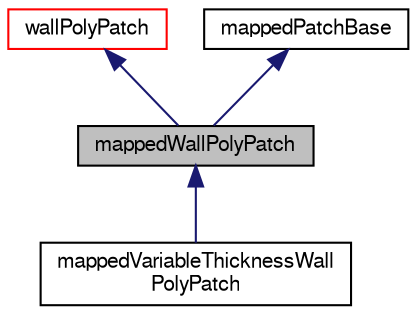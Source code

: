 digraph "mappedWallPolyPatch"
{
  bgcolor="transparent";
  edge [fontname="FreeSans",fontsize="10",labelfontname="FreeSans",labelfontsize="10"];
  node [fontname="FreeSans",fontsize="10",shape=record];
  Node0 [label="mappedWallPolyPatch",height=0.2,width=0.4,color="black", fillcolor="grey75", style="filled", fontcolor="black"];
  Node1 -> Node0 [dir="back",color="midnightblue",fontsize="10",style="solid",fontname="FreeSans"];
  Node1 [label="wallPolyPatch",height=0.2,width=0.4,color="red",URL="$a27474.html",tooltip="Foam::wallPolyPatch. "];
  Node7 -> Node0 [dir="back",color="midnightblue",fontsize="10",style="solid",fontname="FreeSans"];
  Node7 [label="mappedPatchBase",height=0.2,width=0.4,color="black",URL="$a25094.html",tooltip="Determines a mapping between patch face centres and mesh cell or face centres and processors they&#39;re ..."];
  Node0 -> Node8 [dir="back",color="midnightblue",fontsize="10",style="solid",fontname="FreeSans"];
  Node8 [label="mappedVariableThicknessWall\lPolyPatch",height=0.2,width=0.4,color="black",URL="$a25110.html",tooltip="Foam::mappedVariableThicknessWallPolyPatch. "];
}
